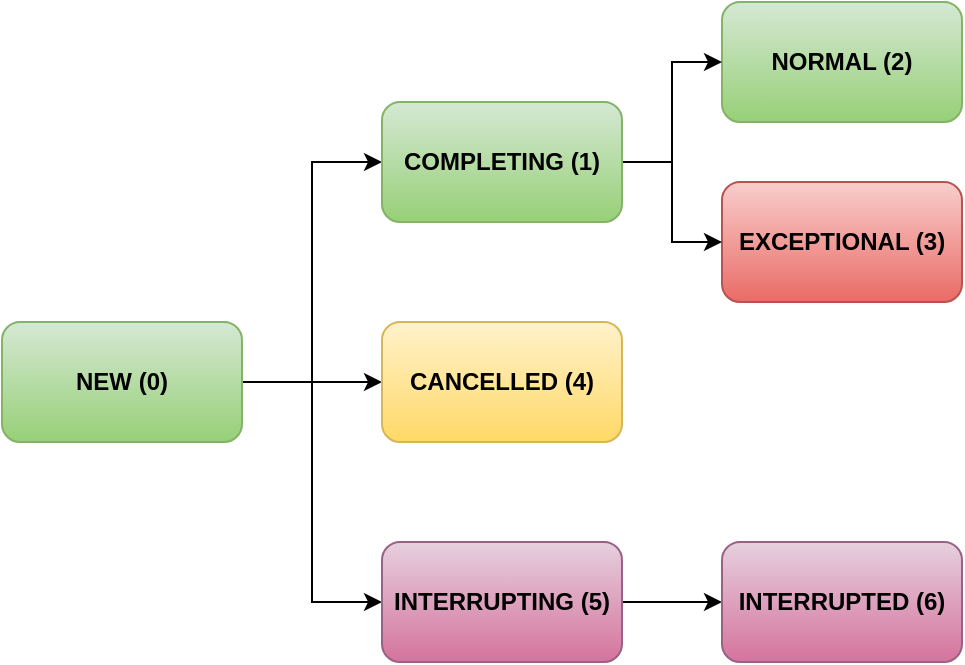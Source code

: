 <mxfile version="12.1.0" type="device" pages="1"><diagram id="Rjt4eqrU7SmViA0r9CTO" name="第 1 页"><mxGraphModel dx="1086" dy="806" grid="1" gridSize="10" guides="1" tooltips="1" connect="1" arrows="1" fold="1" page="1" pageScale="1" pageWidth="827" pageHeight="1169" math="0" shadow="0"><root><mxCell id="0"/><mxCell id="1" parent="0"/><mxCell id="OUlVdgq7cbux5TALJivs-8" style="edgeStyle=orthogonalEdgeStyle;rounded=0;orthogonalLoop=1;jettySize=auto;html=1;exitX=1;exitY=0.5;exitDx=0;exitDy=0;entryX=0;entryY=0.5;entryDx=0;entryDy=0;fontStyle=1" edge="1" parent="1" source="OUlVdgq7cbux5TALJivs-1" target="OUlVdgq7cbux5TALJivs-6"><mxGeometry relative="1" as="geometry"/></mxCell><mxCell id="OUlVdgq7cbux5TALJivs-9" style="edgeStyle=orthogonalEdgeStyle;rounded=0;orthogonalLoop=1;jettySize=auto;html=1;exitX=1;exitY=0.5;exitDx=0;exitDy=0;entryX=0;entryY=0.5;entryDx=0;entryDy=0;fontStyle=1" edge="1" parent="1" source="OUlVdgq7cbux5TALJivs-1" target="OUlVdgq7cbux5TALJivs-2"><mxGeometry relative="1" as="geometry"/></mxCell><mxCell id="OUlVdgq7cbux5TALJivs-10" style="edgeStyle=orthogonalEdgeStyle;rounded=0;orthogonalLoop=1;jettySize=auto;html=1;exitX=1;exitY=0.5;exitDx=0;exitDy=0;entryX=0;entryY=0.5;entryDx=0;entryDy=0;fontStyle=1" edge="1" parent="1" source="OUlVdgq7cbux5TALJivs-1" target="OUlVdgq7cbux5TALJivs-4"><mxGeometry relative="1" as="geometry"/></mxCell><mxCell id="OUlVdgq7cbux5TALJivs-1" value="NEW (0)" style="rounded=1;whiteSpace=wrap;html=1;fontStyle=1;gradientColor=#97d077;fillColor=#d5e8d4;strokeColor=#82b366;" vertex="1" parent="1"><mxGeometry x="40" y="380" width="120" height="60" as="geometry"/></mxCell><mxCell id="OUlVdgq7cbux5TALJivs-2" value="CANCELLED (4)" style="rounded=1;whiteSpace=wrap;html=1;fontStyle=1;gradientColor=#ffd966;fillColor=#fff2cc;strokeColor=#d6b656;" vertex="1" parent="1"><mxGeometry x="230" y="380" width="120" height="60" as="geometry"/></mxCell><mxCell id="OUlVdgq7cbux5TALJivs-3" value="&lt;span style=&quot;text-align: left&quot;&gt;EXCEPTIONAL (3)&lt;/span&gt;" style="rounded=1;whiteSpace=wrap;html=1;fontStyle=1;gradientColor=#ea6b66;fillColor=#f8cecc;strokeColor=#b85450;" vertex="1" parent="1"><mxGeometry x="400" y="310" width="120" height="60" as="geometry"/></mxCell><mxCell id="OUlVdgq7cbux5TALJivs-13" style="edgeStyle=orthogonalEdgeStyle;rounded=0;orthogonalLoop=1;jettySize=auto;html=1;exitX=1;exitY=0.5;exitDx=0;exitDy=0;fontStyle=1" edge="1" parent="1" source="OUlVdgq7cbux5TALJivs-4" target="OUlVdgq7cbux5TALJivs-7"><mxGeometry relative="1" as="geometry"/></mxCell><mxCell id="OUlVdgq7cbux5TALJivs-4" value="&lt;span style=&quot;text-align: left&quot;&gt;INTERRUPTING (5)&lt;/span&gt;" style="rounded=1;whiteSpace=wrap;html=1;fontStyle=1;gradientColor=#d5739d;fillColor=#e6d0de;strokeColor=#996185;" vertex="1" parent="1"><mxGeometry x="230" y="490" width="120" height="60" as="geometry"/></mxCell><mxCell id="OUlVdgq7cbux5TALJivs-5" value="NORMAL (2)" style="rounded=1;whiteSpace=wrap;html=1;fontStyle=1;gradientColor=#97d077;fillColor=#d5e8d4;strokeColor=#82b366;" vertex="1" parent="1"><mxGeometry x="400" y="220" width="120" height="60" as="geometry"/></mxCell><mxCell id="OUlVdgq7cbux5TALJivs-11" style="edgeStyle=orthogonalEdgeStyle;rounded=0;orthogonalLoop=1;jettySize=auto;html=1;exitX=1;exitY=0.5;exitDx=0;exitDy=0;entryX=0;entryY=0.5;entryDx=0;entryDy=0;fontStyle=1" edge="1" parent="1" source="OUlVdgq7cbux5TALJivs-6" target="OUlVdgq7cbux5TALJivs-5"><mxGeometry relative="1" as="geometry"/></mxCell><mxCell id="OUlVdgq7cbux5TALJivs-16" style="edgeStyle=orthogonalEdgeStyle;rounded=0;orthogonalLoop=1;jettySize=auto;html=1;exitX=1;exitY=0.5;exitDx=0;exitDy=0;fontStyle=1" edge="1" parent="1" source="OUlVdgq7cbux5TALJivs-6" target="OUlVdgq7cbux5TALJivs-3"><mxGeometry relative="1" as="geometry"/></mxCell><mxCell id="OUlVdgq7cbux5TALJivs-6" value="COMPLETING (1)" style="rounded=1;whiteSpace=wrap;html=1;fontStyle=1;gradientColor=#97d077;fillColor=#d5e8d4;strokeColor=#82b366;" vertex="1" parent="1"><mxGeometry x="230" y="270" width="120" height="60" as="geometry"/></mxCell><mxCell id="OUlVdgq7cbux5TALJivs-7" value="&lt;span style=&quot;text-align: left&quot;&gt;INTERRUPTED (6)&lt;/span&gt;" style="rounded=1;whiteSpace=wrap;html=1;fontStyle=1;gradientColor=#d5739d;fillColor=#e6d0de;strokeColor=#996185;" vertex="1" parent="1"><mxGeometry x="400" y="490" width="120" height="60" as="geometry"/></mxCell></root></mxGraphModel></diagram></mxfile>